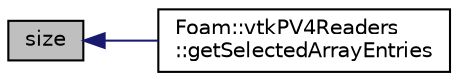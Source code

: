 digraph "size"
{
  bgcolor="transparent";
  edge [fontname="Helvetica",fontsize="10",labelfontname="Helvetica",labelfontsize="10"];
  node [fontname="Helvetica",fontsize="10",shape=record];
  rankdir="LR";
  Node1 [label="size",height=0.2,width=0.4,color="black", fillcolor="grey75", style="filled", fontcolor="black"];
  Node1 -> Node2 [dir="back",color="midnightblue",fontsize="10",style="solid",fontname="Helvetica"];
  Node2 [label="Foam::vtkPV4Readers\l::getSelectedArrayEntries",height=0.2,width=0.4,color="black",URL="$a10830.html#a0e9e525b3998e2531705384a05bb725b",tooltip="Retrieve a sub-list of the current selections. "];
}
